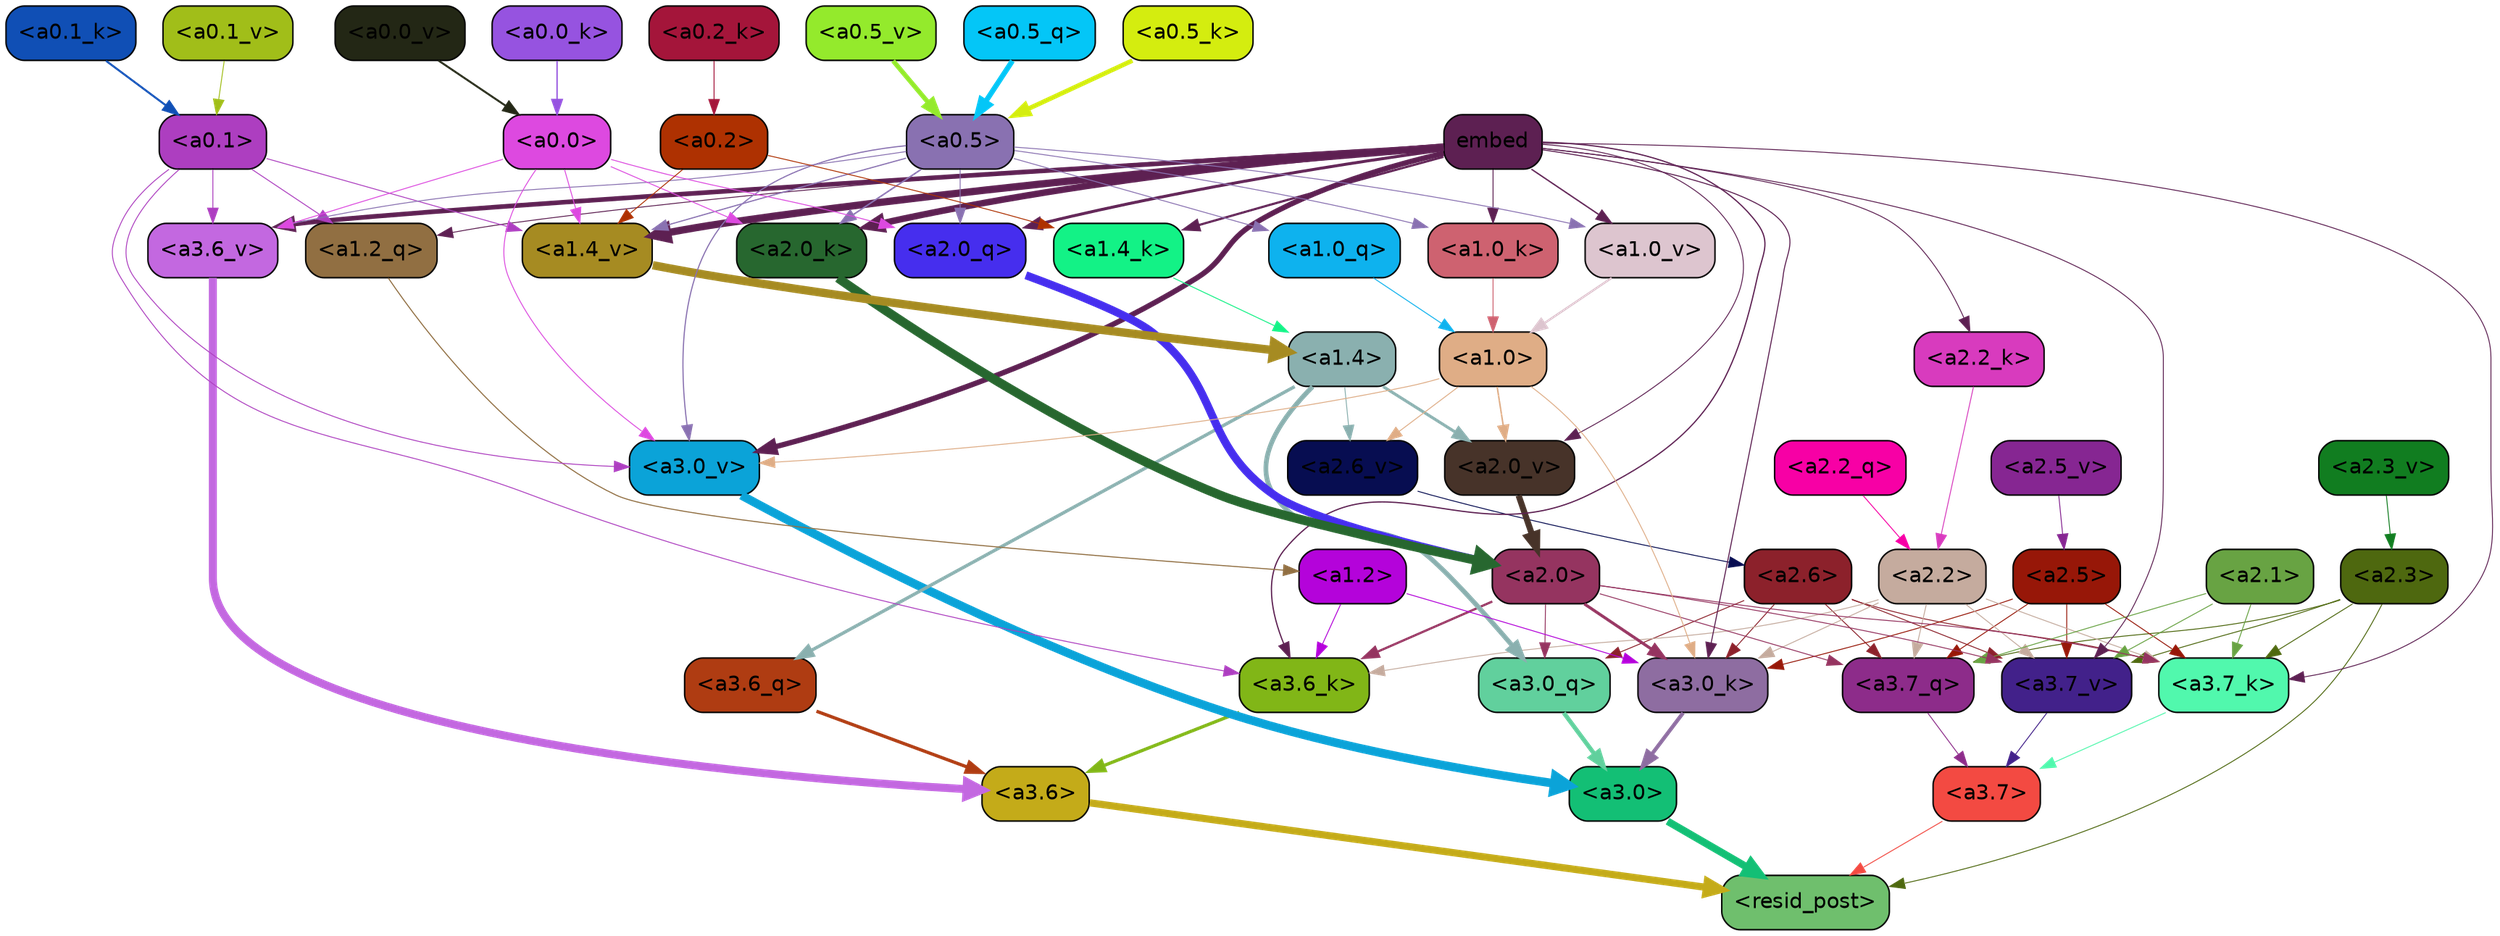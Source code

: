 strict digraph "" {
	graph [bgcolor=transparent,
		layout=dot,
		overlap=false,
		splines=true
	];
	"<a3.7>"	[color=black,
		fillcolor="#f34a42",
		fontname=Helvetica,
		shape=box,
		style="filled, rounded"];
	"<resid_post>"	[color=black,
		fillcolor="#6fbf6d",
		fontname=Helvetica,
		shape=box,
		style="filled, rounded"];
	"<a3.7>" -> "<resid_post>"	[color="#f34a42",
		penwidth=0.6];
	"<a3.6>"	[color=black,
		fillcolor="#c4ab19",
		fontname=Helvetica,
		shape=box,
		style="filled, rounded"];
	"<a3.6>" -> "<resid_post>"	[color="#c4ab19",
		penwidth=4.7534414529800415];
	"<a3.0>"	[color=black,
		fillcolor="#13bf75",
		fontname=Helvetica,
		shape=box,
		style="filled, rounded"];
	"<a3.0>" -> "<resid_post>"	[color="#13bf75",
		penwidth=4.898576855659485];
	"<a2.3>"	[color=black,
		fillcolor="#4e680f",
		fontname=Helvetica,
		shape=box,
		style="filled, rounded"];
	"<a2.3>" -> "<resid_post>"	[color="#4e680f",
		penwidth=0.6];
	"<a3.7_q>"	[color=black,
		fillcolor="#8d2c8a",
		fontname=Helvetica,
		shape=box,
		style="filled, rounded"];
	"<a2.3>" -> "<a3.7_q>"	[color="#4e680f",
		penwidth=0.6];
	"<a3.7_k>"	[color=black,
		fillcolor="#51f8ad",
		fontname=Helvetica,
		shape=box,
		style="filled, rounded"];
	"<a2.3>" -> "<a3.7_k>"	[color="#4e680f",
		penwidth=0.6];
	"<a3.7_v>"	[color=black,
		fillcolor="#42218a",
		fontname=Helvetica,
		shape=box,
		style="filled, rounded"];
	"<a2.3>" -> "<a3.7_v>"	[color="#4e680f",
		penwidth=0.6];
	"<a3.7_q>" -> "<a3.7>"	[color="#8d2c8a",
		penwidth=0.6];
	"<a3.6_q>"	[color=black,
		fillcolor="#af3c12",
		fontname=Helvetica,
		shape=box,
		style="filled, rounded"];
	"<a3.6_q>" -> "<a3.6>"	[color="#af3c12",
		penwidth=2.160832464694977];
	"<a3.0_q>"	[color=black,
		fillcolor="#61d09d",
		fontname=Helvetica,
		shape=box,
		style="filled, rounded"];
	"<a3.0_q>" -> "<a3.0>"	[color="#61d09d",
		penwidth=2.870753765106201];
	"<a3.7_k>" -> "<a3.7>"	[color="#51f8ad",
		penwidth=0.6];
	"<a3.6_k>"	[color=black,
		fillcolor="#81b617",
		fontname=Helvetica,
		shape=box,
		style="filled, rounded"];
	"<a3.6_k>" -> "<a3.6>"	[color="#81b617",
		penwidth=2.13908451795578];
	"<a3.0_k>"	[color=black,
		fillcolor="#8e6da1",
		fontname=Helvetica,
		shape=box,
		style="filled, rounded"];
	"<a3.0_k>" -> "<a3.0>"	[color="#8e6da1",
		penwidth=2.520303964614868];
	"<a3.7_v>" -> "<a3.7>"	[color="#42218a",
		penwidth=0.6];
	"<a3.6_v>"	[color=black,
		fillcolor="#c368e0",
		fontname=Helvetica,
		shape=box,
		style="filled, rounded"];
	"<a3.6_v>" -> "<a3.6>"	[color="#c368e0",
		penwidth=5.297133803367615];
	"<a3.0_v>"	[color=black,
		fillcolor="#0ba3d8",
		fontname=Helvetica,
		shape=box,
		style="filled, rounded"];
	"<a3.0_v>" -> "<a3.0>"	[color="#0ba3d8",
		penwidth=5.680712580680847];
	"<a2.6>"	[color=black,
		fillcolor="#8c212b",
		fontname=Helvetica,
		shape=box,
		style="filled, rounded"];
	"<a2.6>" -> "<a3.7_q>"	[color="#8c212b",
		penwidth=0.6];
	"<a2.6>" -> "<a3.0_q>"	[color="#8c212b",
		penwidth=0.6];
	"<a2.6>" -> "<a3.7_k>"	[color="#8c212b",
		penwidth=0.6];
	"<a2.6>" -> "<a3.0_k>"	[color="#8c212b",
		penwidth=0.6];
	"<a2.6>" -> "<a3.7_v>"	[color="#8c212b",
		penwidth=0.6];
	"<a2.5>"	[color=black,
		fillcolor="#971708",
		fontname=Helvetica,
		shape=box,
		style="filled, rounded"];
	"<a2.5>" -> "<a3.7_q>"	[color="#971708",
		penwidth=0.6];
	"<a2.5>" -> "<a3.7_k>"	[color="#971708",
		penwidth=0.6];
	"<a2.5>" -> "<a3.0_k>"	[color="#971708",
		penwidth=0.6];
	"<a2.5>" -> "<a3.7_v>"	[color="#971708",
		penwidth=0.6];
	"<a2.2>"	[color=black,
		fillcolor="#c5ab9e",
		fontname=Helvetica,
		shape=box,
		style="filled, rounded"];
	"<a2.2>" -> "<a3.7_q>"	[color="#c5ab9e",
		penwidth=0.6];
	"<a2.2>" -> "<a3.7_k>"	[color="#c5ab9e",
		penwidth=0.6];
	"<a2.2>" -> "<a3.6_k>"	[color="#c5ab9e",
		penwidth=0.6];
	"<a2.2>" -> "<a3.0_k>"	[color="#c5ab9e",
		penwidth=0.6];
	"<a2.2>" -> "<a3.7_v>"	[color="#c5ab9e",
		penwidth=0.6];
	"<a2.1>"	[color=black,
		fillcolor="#68a343",
		fontname=Helvetica,
		shape=box,
		style="filled, rounded"];
	"<a2.1>" -> "<a3.7_q>"	[color="#68a343",
		penwidth=0.6];
	"<a2.1>" -> "<a3.7_k>"	[color="#68a343",
		penwidth=0.6];
	"<a2.1>" -> "<a3.7_v>"	[color="#68a343",
		penwidth=0.6];
	"<a2.0>"	[color=black,
		fillcolor="#953460",
		fontname=Helvetica,
		shape=box,
		style="filled, rounded"];
	"<a2.0>" -> "<a3.7_q>"	[color="#953460",
		penwidth=0.6];
	"<a2.0>" -> "<a3.0_q>"	[color="#953460",
		penwidth=0.6];
	"<a2.0>" -> "<a3.7_k>"	[color="#953460",
		penwidth=0.6];
	"<a2.0>" -> "<a3.6_k>"	[color="#953460",
		penwidth=1.4807794839143753];
	"<a2.0>" -> "<a3.0_k>"	[color="#953460",
		penwidth=1.9436544477939606];
	"<a2.0>" -> "<a3.7_v>"	[color="#953460",
		penwidth=0.6];
	"<a1.4>"	[color=black,
		fillcolor="#8ab0af",
		fontname=Helvetica,
		shape=box,
		style="filled, rounded"];
	"<a1.4>" -> "<a3.6_q>"	[color="#8ab0af",
		penwidth=2.1635248363018036];
	"<a1.4>" -> "<a3.0_q>"	[color="#8ab0af",
		penwidth=3.1362746953964233];
	"<a2.6_v>"	[color=black,
		fillcolor="#070d51",
		fontname=Helvetica,
		shape=box,
		style="filled, rounded"];
	"<a1.4>" -> "<a2.6_v>"	[color="#8ab0af",
		penwidth=0.6];
	"<a2.0_v>"	[color=black,
		fillcolor="#473329",
		fontname=Helvetica,
		shape=box,
		style="filled, rounded"];
	"<a1.4>" -> "<a2.0_v>"	[color="#8ab0af",
		penwidth=1.9271827340126038];
	embed	[color=black,
		fillcolor="#5d2052",
		fontname=Helvetica,
		shape=box,
		style="filled, rounded"];
	embed -> "<a3.7_k>"	[color="#5d2052",
		penwidth=0.6];
	embed -> "<a3.6_k>"	[color="#5d2052",
		penwidth=0.8202246725559235];
	embed -> "<a3.0_k>"	[color="#5d2052",
		penwidth=0.6771316379308701];
	embed -> "<a3.7_v>"	[color="#5d2052",
		penwidth=0.6];
	embed -> "<a3.6_v>"	[color="#5d2052",
		penwidth=3.067279100418091];
	embed -> "<a3.0_v>"	[color="#5d2052",
		penwidth=3.5202720761299133];
	"<a2.0_q>"	[color=black,
		fillcolor="#462eee",
		fontname=Helvetica,
		shape=box,
		style="filled, rounded"];
	embed -> "<a2.0_q>"	[color="#5d2052",
		penwidth=1.9194039106369019];
	"<a2.2_k>"	[color=black,
		fillcolor="#d83bbe",
		fontname=Helvetica,
		shape=box,
		style="filled, rounded"];
	embed -> "<a2.2_k>"	[color="#5d2052",
		penwidth=0.6];
	"<a2.0_k>"	[color=black,
		fillcolor="#27672f",
		fontname=Helvetica,
		shape=box,
		style="filled, rounded"];
	embed -> "<a2.0_k>"	[color="#5d2052",
		penwidth=4.28515887260437];
	embed -> "<a2.0_v>"	[color="#5d2052",
		penwidth=0.6];
	"<a1.2_q>"	[color=black,
		fillcolor="#916f42",
		fontname=Helvetica,
		shape=box,
		style="filled, rounded"];
	embed -> "<a1.2_q>"	[color="#5d2052",
		penwidth=0.6];
	"<a1.4_k>"	[color=black,
		fillcolor="#13f286",
		fontname=Helvetica,
		shape=box,
		style="filled, rounded"];
	embed -> "<a1.4_k>"	[color="#5d2052",
		penwidth=1.441945195198059];
	"<a1.0_k>"	[color=black,
		fillcolor="#ce6270",
		fontname=Helvetica,
		shape=box,
		style="filled, rounded"];
	embed -> "<a1.0_k>"	[color="#5d2052",
		penwidth=0.6];
	"<a1.4_v>"	[color=black,
		fillcolor="#a68b22",
		fontname=Helvetica,
		shape=box,
		style="filled, rounded"];
	embed -> "<a1.4_v>"	[color="#5d2052",
		penwidth=4.830149412155151];
	"<a1.0_v>"	[color=black,
		fillcolor="#ddc5cf",
		fontname=Helvetica,
		shape=box,
		style="filled, rounded"];
	embed -> "<a1.0_v>"	[color="#5d2052",
		penwidth=0.8981428295373917];
	"<a1.2>"	[color=black,
		fillcolor="#b403da",
		fontname=Helvetica,
		shape=box,
		style="filled, rounded"];
	"<a1.2>" -> "<a3.6_k>"	[color="#b403da",
		penwidth=0.6];
	"<a1.2>" -> "<a3.0_k>"	[color="#b403da",
		penwidth=0.6];
	"<a0.1>"	[color=black,
		fillcolor="#ad3ec0",
		fontname=Helvetica,
		shape=box,
		style="filled, rounded"];
	"<a0.1>" -> "<a3.6_k>"	[color="#ad3ec0",
		penwidth=0.6];
	"<a0.1>" -> "<a3.6_v>"	[color="#ad3ec0",
		penwidth=0.6];
	"<a0.1>" -> "<a3.0_v>"	[color="#ad3ec0",
		penwidth=0.6];
	"<a0.1>" -> "<a1.2_q>"	[color="#ad3ec0",
		penwidth=0.6];
	"<a0.1>" -> "<a1.4_v>"	[color="#ad3ec0",
		penwidth=0.6];
	"<a1.0>"	[color=black,
		fillcolor="#dfad86",
		fontname=Helvetica,
		shape=box,
		style="filled, rounded"];
	"<a1.0>" -> "<a3.0_k>"	[color="#dfad86",
		penwidth=0.6];
	"<a1.0>" -> "<a3.0_v>"	[color="#dfad86",
		penwidth=0.6];
	"<a1.0>" -> "<a2.6_v>"	[color="#dfad86",
		penwidth=0.6];
	"<a1.0>" -> "<a2.0_v>"	[color="#dfad86",
		penwidth=0.9754131138324738];
	"<a0.5>"	[color=black,
		fillcolor="#8971b1",
		fontname=Helvetica,
		shape=box,
		style="filled, rounded"];
	"<a0.5>" -> "<a3.6_v>"	[color="#8971b1",
		penwidth=0.6];
	"<a0.5>" -> "<a3.0_v>"	[color="#8971b1",
		penwidth=0.764040544629097];
	"<a0.5>" -> "<a2.0_q>"	[color="#8971b1",
		penwidth=0.6];
	"<a0.5>" -> "<a2.0_k>"	[color="#8971b1",
		penwidth=0.9763890504837036];
	"<a1.0_q>"	[color=black,
		fillcolor="#0eb2ee",
		fontname=Helvetica,
		shape=box,
		style="filled, rounded"];
	"<a0.5>" -> "<a1.0_q>"	[color="#8971b1",
		penwidth=0.6];
	"<a0.5>" -> "<a1.0_k>"	[color="#8971b1",
		penwidth=0.6];
	"<a0.5>" -> "<a1.4_v>"	[color="#8971b1",
		penwidth=0.7723740935325623];
	"<a0.5>" -> "<a1.0_v>"	[color="#8971b1",
		penwidth=0.6];
	"<a0.0>"	[color=black,
		fillcolor="#dd49e0",
		fontname=Helvetica,
		shape=box,
		style="filled, rounded"];
	"<a0.0>" -> "<a3.6_v>"	[color="#dd49e0",
		penwidth=0.6];
	"<a0.0>" -> "<a3.0_v>"	[color="#dd49e0",
		penwidth=0.6];
	"<a0.0>" -> "<a2.0_q>"	[color="#dd49e0",
		penwidth=0.6];
	"<a0.0>" -> "<a2.0_k>"	[color="#dd49e0",
		penwidth=0.6];
	"<a0.0>" -> "<a1.4_v>"	[color="#dd49e0",
		penwidth=0.6];
	"<a2.2_q>"	[color=black,
		fillcolor="#f700a5",
		fontname=Helvetica,
		shape=box,
		style="filled, rounded"];
	"<a2.2_q>" -> "<a2.2>"	[color="#f700a5",
		penwidth=0.6];
	"<a2.0_q>" -> "<a2.0>"	[color="#462eee",
		penwidth=5.313405752182007];
	"<a2.2_k>" -> "<a2.2>"	[color="#d83bbe",
		penwidth=0.6];
	"<a2.0_k>" -> "<a2.0>"	[color="#27672f",
		penwidth=6.029795527458191];
	"<a2.6_v>" -> "<a2.6>"	[color="#070d51",
		penwidth=0.6];
	"<a2.5_v>"	[color=black,
		fillcolor="#862692",
		fontname=Helvetica,
		shape=box,
		style="filled, rounded"];
	"<a2.5_v>" -> "<a2.5>"	[color="#862692",
		penwidth=0.6];
	"<a2.3_v>"	[color=black,
		fillcolor="#117d20",
		fontname=Helvetica,
		shape=box,
		style="filled, rounded"];
	"<a2.3_v>" -> "<a2.3>"	[color="#117d20",
		penwidth=0.6];
	"<a2.0_v>" -> "<a2.0>"	[color="#473329",
		penwidth=4.041402816772461];
	"<a1.2_q>" -> "<a1.2>"	[color="#916f42",
		penwidth=0.6924253702163696];
	"<a1.0_q>" -> "<a1.0>"	[color="#0eb2ee",
		penwidth=0.6];
	"<a1.4_k>" -> "<a1.4>"	[color="#13f286",
		penwidth=0.6];
	"<a1.0_k>" -> "<a1.0>"	[color="#ce6270",
		penwidth=0.6];
	"<a1.4_v>" -> "<a1.4>"	[color="#a68b22",
		penwidth=5.515027642250061];
	"<a1.0_v>" -> "<a1.0>"	[color="#ddc5cf",
		penwidth=1.4252789914608002];
	"<a0.2>"	[color=black,
		fillcolor="#ae3101",
		fontname=Helvetica,
		shape=box,
		style="filled, rounded"];
	"<a0.2>" -> "<a1.4_k>"	[color="#ae3101",
		penwidth=0.6];
	"<a0.2>" -> "<a1.4_v>"	[color="#ae3101",
		penwidth=0.6];
	"<a0.5_q>"	[color=black,
		fillcolor="#04c6f7",
		fontname=Helvetica,
		shape=box,
		style="filled, rounded"];
	"<a0.5_q>" -> "<a0.5>"	[color="#04c6f7",
		penwidth=3.470327615737915];
	"<a0.5_k>"	[color=black,
		fillcolor="#d4ed0f",
		fontname=Helvetica,
		shape=box,
		style="filled, rounded"];
	"<a0.5_k>" -> "<a0.5>"	[color="#d4ed0f",
		penwidth=3.017053723335266];
	"<a0.2_k>"	[color=black,
		fillcolor="#a4153a",
		fontname=Helvetica,
		shape=box,
		style="filled, rounded"];
	"<a0.2_k>" -> "<a0.2>"	[color="#a4153a",
		penwidth=0.6];
	"<a0.1_k>"	[color=black,
		fillcolor="#104fb5",
		fontname=Helvetica,
		shape=box,
		style="filled, rounded"];
	"<a0.1_k>" -> "<a0.1>"	[color="#104fb5",
		penwidth=1.3217589855194092];
	"<a0.0_k>"	[color=black,
		fillcolor="#9653e0",
		fontname=Helvetica,
		shape=box,
		style="filled, rounded"];
	"<a0.0_k>" -> "<a0.0>"	[color="#9653e0",
		penwidth=0.8782260417938232];
	"<a0.5_v>"	[color=black,
		fillcolor="#94ea2c",
		fontname=Helvetica,
		shape=box,
		style="filled, rounded"];
	"<a0.5_v>" -> "<a0.5>"	[color="#94ea2c",
		penwidth=3.088594377040863];
	"<a0.1_v>"	[color=black,
		fillcolor="#a1be19",
		fontname=Helvetica,
		shape=box,
		style="filled, rounded"];
	"<a0.1_v>" -> "<a0.1>"	[color="#a1be19",
		penwidth=0.6];
	"<a0.0_v>"	[color=black,
		fillcolor="#232715",
		fontname=Helvetica,
		shape=box,
		style="filled, rounded"];
	"<a0.0_v>" -> "<a0.0>"	[color="#232715",
		penwidth=1.2872320413589478];
}
